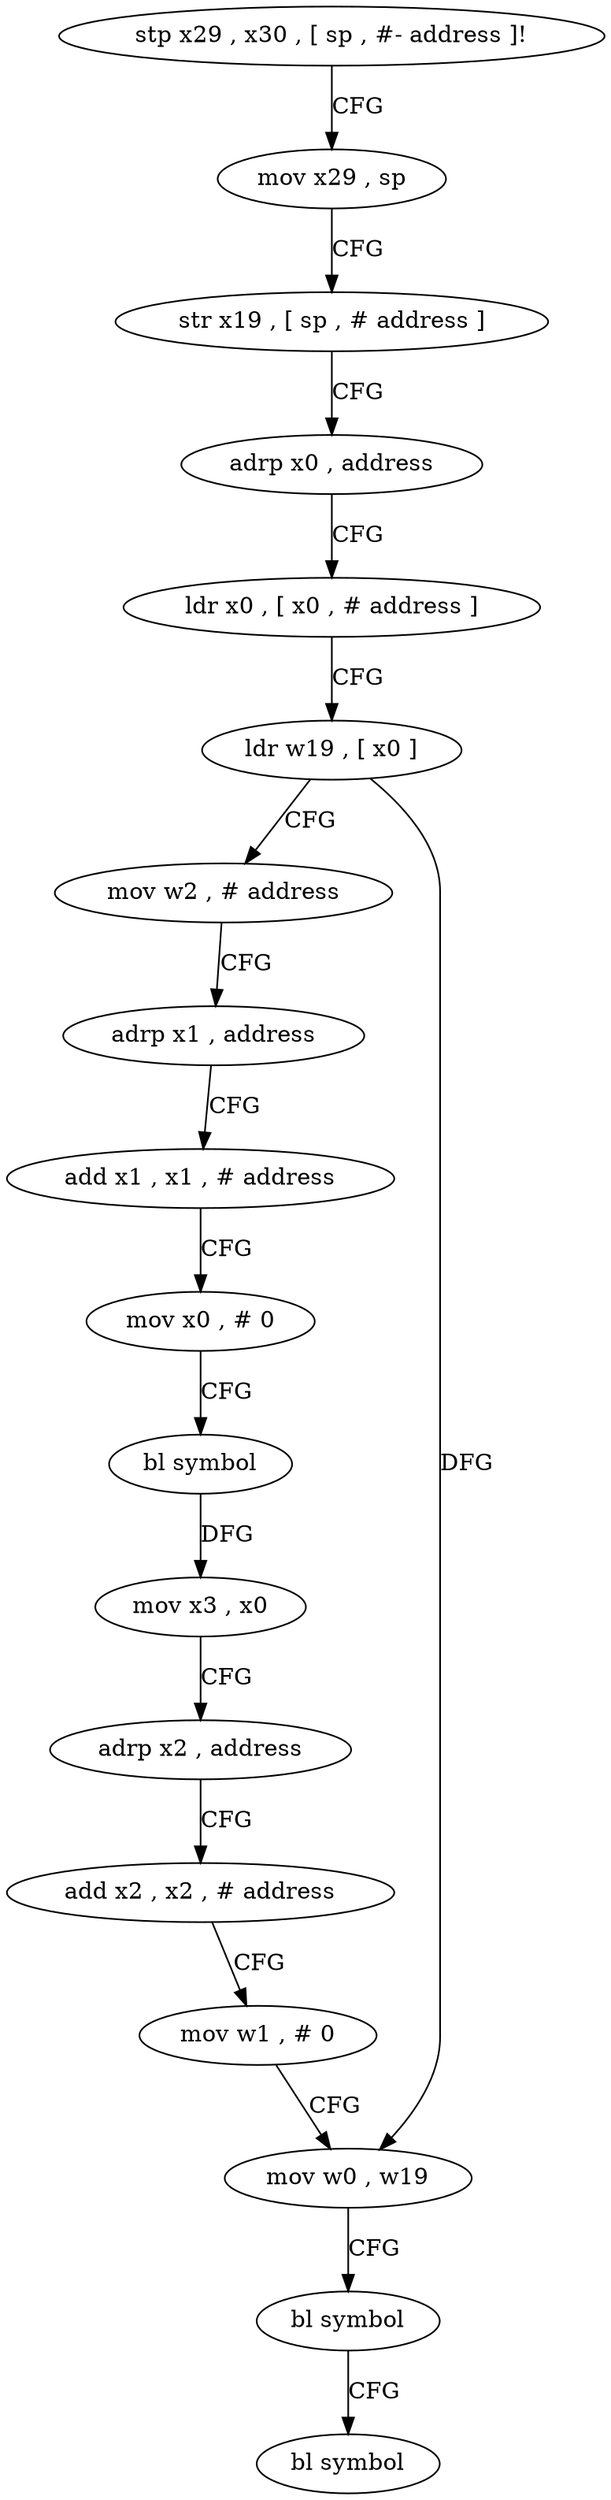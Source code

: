 digraph "func" {
"4286076" [label = "stp x29 , x30 , [ sp , #- address ]!" ]
"4286080" [label = "mov x29 , sp" ]
"4286084" [label = "str x19 , [ sp , # address ]" ]
"4286088" [label = "adrp x0 , address" ]
"4286092" [label = "ldr x0 , [ x0 , # address ]" ]
"4286096" [label = "ldr w19 , [ x0 ]" ]
"4286100" [label = "mov w2 , # address" ]
"4286104" [label = "adrp x1 , address" ]
"4286108" [label = "add x1 , x1 , # address" ]
"4286112" [label = "mov x0 , # 0" ]
"4286116" [label = "bl symbol" ]
"4286120" [label = "mov x3 , x0" ]
"4286124" [label = "adrp x2 , address" ]
"4286128" [label = "add x2 , x2 , # address" ]
"4286132" [label = "mov w1 , # 0" ]
"4286136" [label = "mov w0 , w19" ]
"4286140" [label = "bl symbol" ]
"4286144" [label = "bl symbol" ]
"4286076" -> "4286080" [ label = "CFG" ]
"4286080" -> "4286084" [ label = "CFG" ]
"4286084" -> "4286088" [ label = "CFG" ]
"4286088" -> "4286092" [ label = "CFG" ]
"4286092" -> "4286096" [ label = "CFG" ]
"4286096" -> "4286100" [ label = "CFG" ]
"4286096" -> "4286136" [ label = "DFG" ]
"4286100" -> "4286104" [ label = "CFG" ]
"4286104" -> "4286108" [ label = "CFG" ]
"4286108" -> "4286112" [ label = "CFG" ]
"4286112" -> "4286116" [ label = "CFG" ]
"4286116" -> "4286120" [ label = "DFG" ]
"4286120" -> "4286124" [ label = "CFG" ]
"4286124" -> "4286128" [ label = "CFG" ]
"4286128" -> "4286132" [ label = "CFG" ]
"4286132" -> "4286136" [ label = "CFG" ]
"4286136" -> "4286140" [ label = "CFG" ]
"4286140" -> "4286144" [ label = "CFG" ]
}
